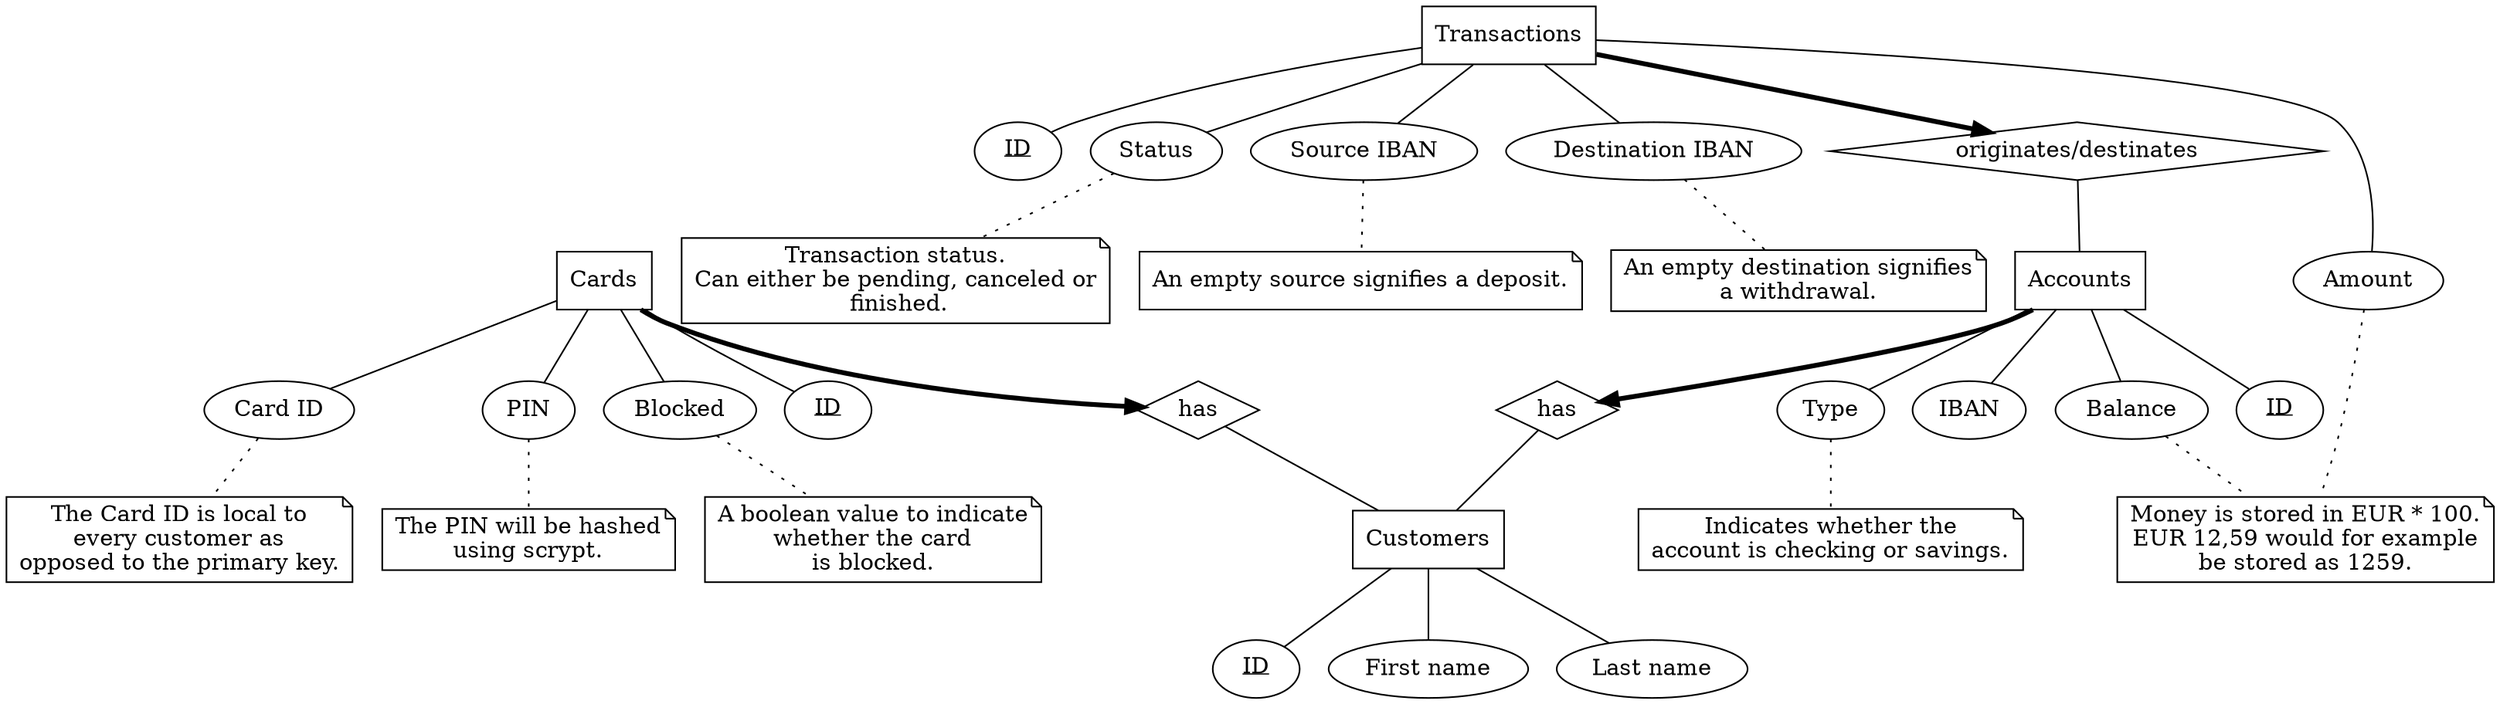 digraph {
	A [label="Customers",shape=box];
	a1 [label=<<u>ID</u>>];
	a2 [label="First name"];
	a3 [label="Last name"];

	B [label="Cards",shape=box];
	b1 [label=<<u>ID</u>>];
	b2 [label="Card ID"];
	b3 [label="PIN"];
	b4 [label="Blocked"];

	C [label="Accounts",shape=box];
	c1 [label=<<u>ID</u>>];
	c2 [label="Type"];
	c3 [label="IBAN"];
	c4 [label="Balance"];

	D [label="Transactions",shape=box];
	d1 [label=<<u>ID</u>>];
	d2 [label="Status"];
	d3 [label="Source IBAN"];
	d4 [label="Destination IBAN"];
	d5 [label="Amount"];

	r1 [label="has",shape=diamond];
	r2 [label="has",shape=diamond];
	r3 [label="originates/destinates",shape=diamond];

	subgraph attributes {
		edge [dir=none];

		/* Customers */
		A -> a1;
		A -> a2;
		A -> a3;

		/* Cards */
		B -> b1;
		B -> b2;
		B -> b3;
		B -> b4;

		/* Accounts */
		C -> c1;
		C -> c2;
		C -> c3;
		C -> c4;

		/* Transactions */
		D -> d1;
		D -> d2;
		D -> d3;
		D -> d4;
		D -> d5;
	}

	subgraph relations {
		edge [dir=none];

		r1 -> A;
		r2 -> A;
		r3 -> C;
	}

	subgraph relations_arrow {
		B -> r1 [penwidth=3];
		C -> r2 [penwidth=3];
		D -> r3 [penwidth=3];
	}

	subgraph notes {
		node [shape=note];
		edge [dir=none,style=dotted];

		n1 [label="Money is stored in EUR * 100.\nEUR 12,59 would for example\nbe stored as 1259."];

		b2 -> "The Card ID is local to\nevery customer as\nopposed to the primary key.";
		b3 -> "The PIN will be hashed\nusing scrypt.";
		b4 -> "A boolean value to indicate\nwhether the card\nis blocked.";

		c2 -> "Indicates whether the\naccount is checking or savings.";
		c4 -> n1;

		d2 -> "Transaction status.\nCan either be pending, canceled or\n finished."
		d3 -> "An empty source signifies a deposit.";
		d4 -> "An empty destination signifies\na withdrawal.";
		d5 -> n1;
	}
}
